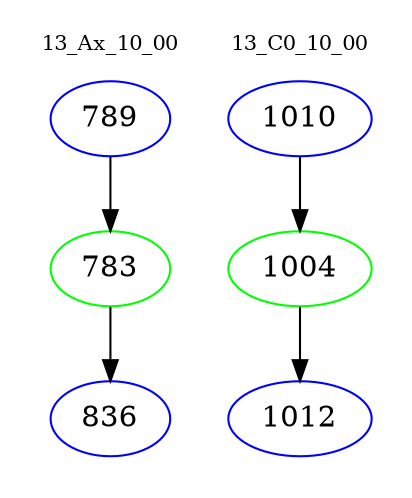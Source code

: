 digraph{
subgraph cluster_0 {
color = white
label = "13_Ax_10_00";
fontsize=10;
T0_789 [label="789", color="blue"]
T0_789 -> T0_783 [color="black"]
T0_783 [label="783", color="green"]
T0_783 -> T0_836 [color="black"]
T0_836 [label="836", color="blue"]
}
subgraph cluster_1 {
color = white
label = "13_C0_10_00";
fontsize=10;
T1_1010 [label="1010", color="blue"]
T1_1010 -> T1_1004 [color="black"]
T1_1004 [label="1004", color="green"]
T1_1004 -> T1_1012 [color="black"]
T1_1012 [label="1012", color="blue"]
}
}
